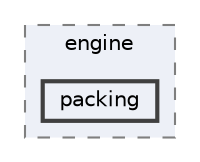 digraph "techstorm/engine/packing"
{
 // LATEX_PDF_SIZE
  bgcolor="transparent";
  edge [fontname=Helvetica,fontsize=10,labelfontname=Helvetica,labelfontsize=10];
  node [fontname=Helvetica,fontsize=10,shape=box,height=0.2,width=0.4];
  compound=true
  subgraph clusterdir_f0215e67d3150ee964ca241625d804af {
    graph [ bgcolor="#edf0f7", pencolor="grey50", label="engine", fontname=Helvetica,fontsize=10 style="filled,dashed", URL="dir_f0215e67d3150ee964ca241625d804af.html",tooltip=""]
  dir_83d77aee54cf78331fd852a54cc23653 [label="packing", fillcolor="#edf0f7", color="grey25", style="filled,bold", URL="dir_83d77aee54cf78331fd852a54cc23653.html",tooltip=""];
  }
}

